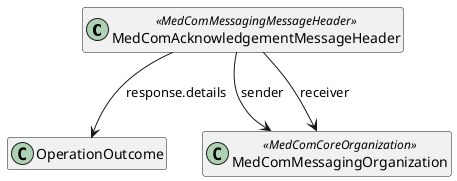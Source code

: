 @startuml AcknowledgementMessageHeader

hide empty members

class "MedComAcknowledgementMessageHeader" as messageHeader <<MedComMessagingMessageHeader>>
class "OperationOutcome" as outcome
class "MedComMessagingOrganization" as organization <<MedComCoreOrganization>>

messageHeader --> outcome : "response.details"
messageHeader --> organization : "sender"
messageHeader --> organization : "receiver"

@enduml
